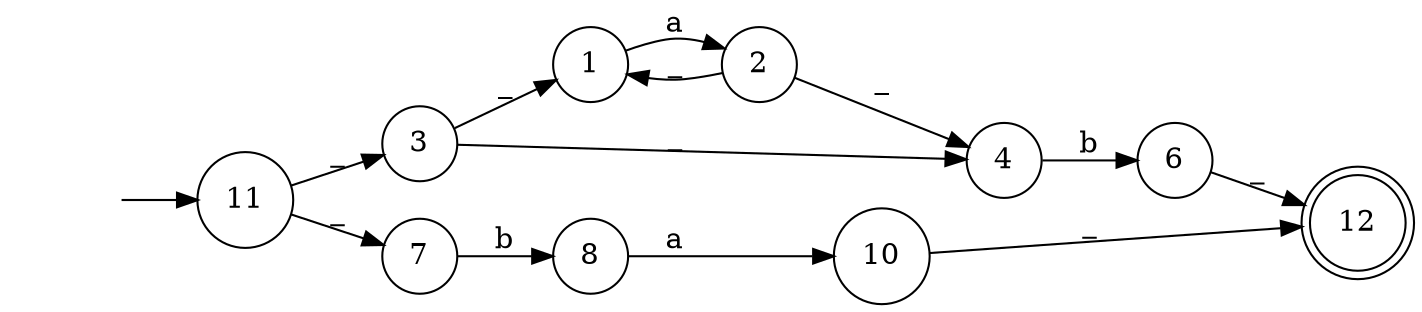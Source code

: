 digraph myAutomaton { 
rankdir=LR; 
"" [shape=none] 
"11" [shape=circle] 
"3" [shape=circle] 
"1" [shape=circle] 
"2" [shape=circle] 
"4" [shape=circle] 
"6" [shape=circle] 
"7" [shape=circle] 
"8" [shape=circle] 
"10" [shape=circle] 
"12" [shape=doublecircle] 

"" -> "11" 
"11" -> "3" [label="_"] 
"11" -> "7" [label="_"] 
"3" -> "1" [label="_"] 
"3" -> "4" [label="_"] 
"1" -> "2" [label="a"] 
"2" -> "1" [label="_"] 
"2" -> "4" [label="_"] 
"4" -> "6" [label="b"] 
"6" -> "12" [label="_"] 
"7" -> "8" [label="b"] 
"8" -> "10" [label="a"] 
"10" -> "12" [label="_"] 
}
